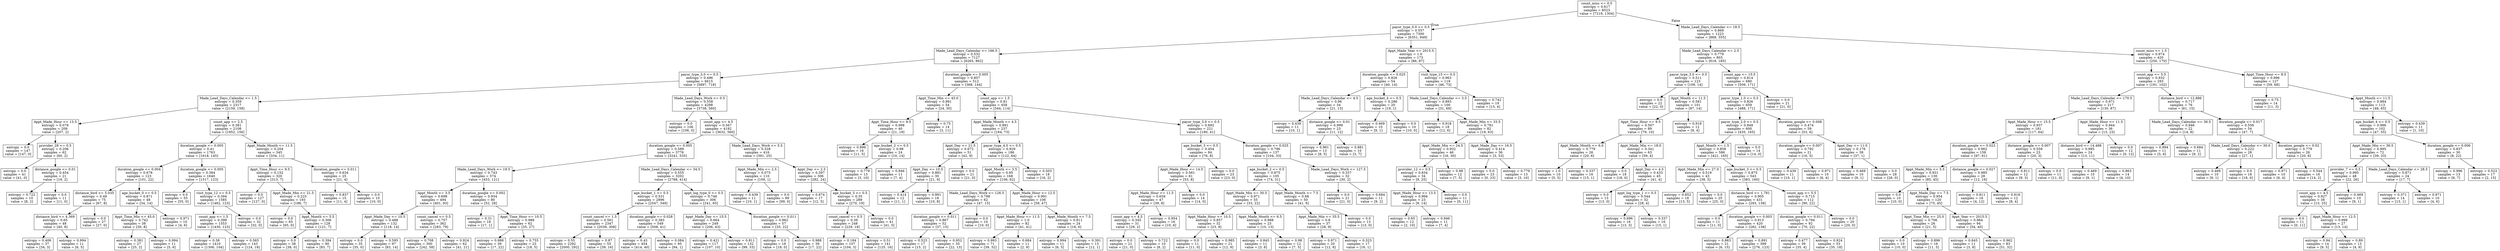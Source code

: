 digraph Tree {
node [shape=box] ;
0 [label="count_miss <= 0.5\nentropy = 0.617\nsamples = 8523\nvalue = [7219, 1304]"] ;
1 [label="payor_type_0.0 <= 0.5\nentropy = 0.557\nsamples = 7300\nvalue = [6351, 949]"] ;
0 -> 1 [labeldistance=2.5, labelangle=45, headlabel="True"] ;
2 [label="Made_Lead_Days_Calendar <= 166.5\nentropy = 0.532\nsamples = 7127\nvalue = [6265, 862]"] ;
1 -> 2 ;
3 [label="payor_type_3.0 <= 0.5\nentropy = 0.496\nsamples = 6615\nvalue = [5897, 718]"] ;
2 -> 3 ;
4 [label="Made_Lead_Days_Calendar <= 1.5\nentropy = 0.359\nsamples = 2317\nvalue = [2159, 158]"] ;
3 -> 4 ;
5 [label="Appt_Made_Hour <= 13.5\nentropy = 0.078\nsamples = 209\nvalue = [207, 2]"] ;
4 -> 5 ;
6 [label="entropy = 0.0\nsamples = 147\nvalue = [147, 0]"] ;
5 -> 6 ;
7 [label="provider_28 <= 0.5\nentropy = 0.206\nsamples = 62\nvalue = [60, 2]"] ;
5 -> 7 ;
8 [label="entropy = 0.0\nsamples = 41\nvalue = [41, 0]"] ;
7 -> 8 ;
9 [label="distance_google <= 0.01\nentropy = 0.454\nsamples = 21\nvalue = [19, 2]"] ;
7 -> 9 ;
10 [label="entropy = 0.722\nsamples = 10\nvalue = [8, 2]"] ;
9 -> 10 ;
11 [label="entropy = 0.0\nsamples = 11\nvalue = [11, 0]"] ;
9 -> 11 ;
12 [label="count_app <= 2.5\nentropy = 0.381\nsamples = 2108\nvalue = [1952, 156]"] ;
4 -> 12 ;
13 [label="duration_google <= 0.005\nentropy = 0.41\nsamples = 1763\nvalue = [1618, 145]"] ;
12 -> 13 ;
14 [label="duration_google <= 0.004\nentropy = 0.678\nsamples = 123\nvalue = [101, 22]"] ;
13 -> 14 ;
15 [label="distance_bird <= 5.035\nentropy = 0.49\nsamples = 75\nvalue = [67, 8]"] ;
14 -> 15 ;
16 [label="distance_bird <= 4.369\nentropy = 0.65\nsamples = 48\nvalue = [40, 8]"] ;
15 -> 16 ;
17 [label="entropy = 0.406\nsamples = 37\nvalue = [34, 3]"] ;
16 -> 17 ;
18 [label="entropy = 0.994\nsamples = 11\nvalue = [6, 5]"] ;
16 -> 18 ;
19 [label="entropy = 0.0\nsamples = 27\nvalue = [27, 0]"] ;
15 -> 19 ;
20 [label="age_bucket_0 <= 0.5\nentropy = 0.871\nsamples = 48\nvalue = [34, 14]"] ;
14 -> 20 ;
21 [label="Appt_Time_Min <= 45.0\nentropy = 0.742\nsamples = 38\nvalue = [30, 8]"] ;
20 -> 21 ;
22 [label="entropy = 0.381\nsamples = 27\nvalue = [25, 2]"] ;
21 -> 22 ;
23 [label="entropy = 0.994\nsamples = 11\nvalue = [5, 6]"] ;
21 -> 23 ;
24 [label="entropy = 0.971\nsamples = 10\nvalue = [4, 6]"] ;
20 -> 24 ;
25 [label="duration_google <= 0.005\nentropy = 0.384\nsamples = 1640\nvalue = [1517, 123]"] ;
13 -> 25 ;
26 [label="entropy = 0.0\nsamples = 55\nvalue = [55, 0]"] ;
25 -> 26 ;
27 [label="visit_type_12 <= 0.5\nentropy = 0.394\nsamples = 1585\nvalue = [1462, 123]"] ;
25 -> 27 ;
28 [label="count_app <= 1.5\nentropy = 0.399\nsamples = 1553\nvalue = [1430, 123]"] ;
27 -> 28 ;
29 [label="entropy = 0.38\nsamples = 1410\nvalue = [1306, 104]"] ;
28 -> 29 ;
30 [label="entropy = 0.565\nsamples = 143\nvalue = [124, 19]"] ;
28 -> 30 ;
31 [label="entropy = 0.0\nsamples = 32\nvalue = [32, 0]"] ;
27 -> 31 ;
32 [label="Appt_Made_Month <= 11.5\nentropy = 0.204\nsamples = 345\nvalue = [334, 11]"] ;
12 -> 32 ;
33 [label="Appt_Time_Hour <= 9.5\nentropy = 0.152\nsamples = 320\nvalue = [313, 7]"] ;
32 -> 33 ;
34 [label="entropy = 0.0\nsamples = 127\nvalue = [127, 0]"] ;
33 -> 34 ;
35 [label="Appt_Made_Min <= 21.5\nentropy = 0.225\nsamples = 193\nvalue = [186, 7]"] ;
33 -> 35 ;
36 [label="entropy = 0.0\nsamples = 65\nvalue = [65, 0]"] ;
35 -> 36 ;
37 [label="Appt_Month <= 5.5\nentropy = 0.306\nsamples = 128\nvalue = [121, 7]"] ;
35 -> 37 ;
38 [label="entropy = 0.0\nsamples = 38\nvalue = [38, 0]"] ;
37 -> 38 ;
39 [label="entropy = 0.394\nsamples = 90\nvalue = [83, 7]"] ;
37 -> 39 ;
40 [label="duration_google <= 0.011\nentropy = 0.634\nsamples = 25\nvalue = [21, 4]"] ;
32 -> 40 ;
41 [label="entropy = 0.837\nsamples = 15\nvalue = [11, 4]"] ;
40 -> 41 ;
42 [label="entropy = 0.0\nsamples = 10\nvalue = [10, 0]"] ;
40 -> 42 ;
43 [label="Made_Lead_Days_Work <= 0.5\nentropy = 0.558\nsamples = 4298\nvalue = [3738, 560]"] ;
3 -> 43 ;
44 [label="entropy = 0.0\nsamples = 106\nvalue = [106, 0]"] ;
43 -> 44 ;
45 [label="count_app <= 4.5\nentropy = 0.567\nsamples = 4192\nvalue = [3632, 560]"] ;
43 -> 45 ;
46 [label="duration_google <= 0.005\nentropy = 0.589\nsamples = 3776\nvalue = [3241, 535]"] ;
45 -> 46 ;
47 [label="Made_Lead_Days_Work <= 19.5\nentropy = 0.743\nsamples = 574\nvalue = [453, 121]"] ;
46 -> 47 ;
48 [label="Appt_Month <= 3.5\nentropy = 0.698\nsamples = 494\nvalue = [401, 93]"] ;
47 -> 48 ;
49 [label="Appt_Made_Day <= 10.5\nentropy = 0.488\nsamples = 132\nvalue = [118, 14]"] ;
48 -> 49 ;
50 [label="entropy = 0.0\nsamples = 35\nvalue = [35, 0]"] ;
49 -> 50 ;
51 [label="entropy = 0.595\nsamples = 97\nvalue = [83, 14]"] ;
49 -> 51 ;
52 [label="count_cancel <= 0.5\nentropy = 0.757\nsamples = 362\nvalue = [283, 79]"] ;
48 -> 52 ;
53 [label="entropy = 0.708\nsamples = 300\nvalue = [242, 58]"] ;
52 -> 53 ;
54 [label="entropy = 0.924\nsamples = 62\nvalue = [41, 21]"] ;
52 -> 54 ;
55 [label="duration_google <= 0.002\nentropy = 0.934\nsamples = 80\nvalue = [52, 28]"] ;
47 -> 55 ;
56 [label="entropy = 0.31\nsamples = 18\nvalue = [17, 1]"] ;
55 -> 56 ;
57 [label="Appt_Time_Hour <= 10.5\nentropy = 0.988\nsamples = 62\nvalue = [35, 27]"] ;
55 -> 57 ;
58 [label="entropy = 0.988\nsamples = 39\nvalue = [17, 22]"] ;
57 -> 58 ;
59 [label="entropy = 0.755\nsamples = 23\nvalue = [18, 5]"] ;
57 -> 59 ;
60 [label="Made_Lead_Days_Calendar <= 34.5\nentropy = 0.555\nsamples = 3202\nvalue = [2788, 414]"] ;
46 -> 60 ;
61 [label="age_bucket_1 <= 0.5\nentropy = 0.531\nsamples = 2896\nvalue = [2547, 349]"] ;
60 -> 61 ;
62 [label="count_cancel <= 1.5\nentropy = 0.561\nsamples = 2347\nvalue = [2039, 308]"] ;
61 -> 62 ;
63 [label="entropy = 0.55\nsamples = 2292\nvalue = [2000, 292]"] ;
62 -> 63 ;
64 [label="entropy = 0.87\nsamples = 55\nvalue = [39, 16]"] ;
62 -> 64 ;
65 [label="duration_google <= 0.028\nentropy = 0.383\nsamples = 549\nvalue = [508, 41]"] ;
61 -> 65 ;
66 [label="entropy = 0.43\nsamples = 454\nvalue = [414, 40]"] ;
65 -> 66 ;
67 [label="entropy = 0.084\nsamples = 95\nvalue = [94, 1]"] ;
65 -> 67 ;
68 [label="appt_log_type_0 <= 0.5\nentropy = 0.746\nsamples = 306\nvalue = [241, 65]"] ;
60 -> 68 ;
69 [label="Appt_Made_Day <= 15.5\nentropy = 0.664\nsamples = 249\nvalue = [206, 43]"] ;
68 -> 69 ;
70 [label="entropy = 0.421\nsamples = 117\nvalue = [107, 10]"] ;
69 -> 70 ;
71 [label="entropy = 0.811\nsamples = 132\nvalue = [99, 33]"] ;
69 -> 71 ;
72 [label="duration_google <= 0.011\nentropy = 0.962\nsamples = 57\nvalue = [35, 22]"] ;
68 -> 72 ;
73 [label="entropy = 0.0\nsamples = 18\nvalue = [18, 0]"] ;
72 -> 73 ;
74 [label="entropy = 0.988\nsamples = 39\nvalue = [17, 22]"] ;
72 -> 74 ;
75 [label="Made_Lead_Days_Work <= 5.5\nentropy = 0.328\nsamples = 416\nvalue = [391, 25]"] ;
45 -> 75 ;
76 [label="Appt_Made_Min <= 2.5\nentropy = 0.075\nsamples = 110\nvalue = [109, 1]"] ;
75 -> 76 ;
77 [label="entropy = 0.439\nsamples = 11\nvalue = [10, 1]"] ;
76 -> 77 ;
78 [label="entropy = 0.0\nsamples = 99\nvalue = [99, 0]"] ;
76 -> 78 ;
79 [label="Appt_Day <= 2.5\nentropy = 0.397\nsamples = 306\nvalue = [282, 24]"] ;
75 -> 79 ;
80 [label="entropy = 0.874\nsamples = 17\nvalue = [12, 5]"] ;
79 -> 80 ;
81 [label="age_bucket_3 <= 0.5\nentropy = 0.35\nsamples = 289\nvalue = [270, 19]"] ;
79 -> 81 ;
82 [label="count_cancel <= 0.5\nentropy = 0.39\nsamples = 248\nvalue = [229, 19]"] ;
81 -> 82 ;
83 [label="entropy = 0.184\nsamples = 107\nvalue = [104, 3]"] ;
82 -> 83 ;
84 [label="entropy = 0.51\nsamples = 141\nvalue = [125, 16]"] ;
82 -> 84 ;
85 [label="entropy = 0.0\nsamples = 41\nvalue = [41, 0]"] ;
81 -> 85 ;
86 [label="duration_google <= 0.005\nentropy = 0.857\nsamples = 512\nvalue = [368, 144]"] ;
2 -> 86 ;
87 [label="Appt_Time_Min <= 45.0\nentropy = 0.991\nsamples = 54\nvalue = [24, 30]"] ;
86 -> 87 ;
88 [label="Appt_Time_Hour <= 9.5\nentropy = 0.998\nsamples = 40\nvalue = [21, 19]"] ;
87 -> 88 ;
89 [label="entropy = 0.896\nsamples = 16\nvalue = [11, 5]"] ;
88 -> 89 ;
90 [label="age_bucket_2 <= 0.5\nentropy = 0.98\nsamples = 24\nvalue = [10, 14]"] ;
88 -> 90 ;
91 [label="entropy = 0.779\nsamples = 13\nvalue = [3, 10]"] ;
90 -> 91 ;
92 [label="entropy = 0.946\nsamples = 11\nvalue = [7, 4]"] ;
90 -> 92 ;
93 [label="entropy = 0.75\nsamples = 14\nvalue = [3, 11]"] ;
87 -> 93 ;
94 [label="count_app <= 1.5\nentropy = 0.81\nsamples = 458\nvalue = [344, 114]"] ;
86 -> 94 ;
95 [label="Appt_Made_Month <= 4.5\nentropy = 0.891\nsamples = 237\nvalue = [164, 73]"] ;
94 -> 95 ;
96 [label="Appt_Day <= 21.5\nentropy = 0.672\nsamples = 51\nvalue = [42, 9]"] ;
95 -> 96 ;
97 [label="Appt_Day <= 10.5\nentropy = 0.881\nsamples = 30\nvalue = [21, 9]"] ;
96 -> 97 ;
98 [label="entropy = 0.414\nsamples = 12\nvalue = [11, 1]"] ;
97 -> 98 ;
99 [label="entropy = 0.991\nsamples = 18\nvalue = [10, 8]"] ;
97 -> 99 ;
100 [label="entropy = 0.0\nsamples = 21\nvalue = [21, 0]"] ;
96 -> 100 ;
101 [label="payor_type_4.0 <= 0.5\nentropy = 0.929\nsamples = 186\nvalue = [122, 64]"] ;
95 -> 101 ;
102 [label="Appt_Month <= 3.5\nentropy = 0.95\nsamples = 168\nvalue = [106, 62]"] ;
101 -> 102 ;
103 [label="Made_Lead_Days_Work <= 126.5\nentropy = 0.798\nsamples = 62\nvalue = [47, 15]"] ;
102 -> 103 ;
104 [label="duration_google <= 0.011\nentropy = 0.867\nsamples = 52\nvalue = [37, 15]"] ;
103 -> 104 ;
105 [label="entropy = 0.523\nsamples = 17\nvalue = [15, 2]"] ;
104 -> 105 ;
106 [label="entropy = 0.952\nsamples = 35\nvalue = [22, 13]"] ;
104 -> 106 ;
107 [label="entropy = 0.0\nsamples = 10\nvalue = [10, 0]"] ;
103 -> 107 ;
108 [label="Appt_Made_Hour <= 12.5\nentropy = 0.991\nsamples = 106\nvalue = [59, 47]"] ;
102 -> 108 ;
109 [label="Appt_Made_Hour <= 11.5\nentropy = 1.0\nsamples = 82\nvalue = [41, 41]"] ;
108 -> 109 ;
110 [label="entropy = 0.993\nsamples = 71\nvalue = [39, 32]"] ;
109 -> 110 ;
111 [label="entropy = 0.684\nsamples = 11\nvalue = [2, 9]"] ;
109 -> 111 ;
112 [label="Appt_Made_Month <= 7.5\nentropy = 0.811\nsamples = 24\nvalue = [18, 6]"] ;
108 -> 112 ;
113 [label="entropy = 0.994\nsamples = 11\nvalue = [6, 5]"] ;
112 -> 113 ;
114 [label="entropy = 0.391\nsamples = 13\nvalue = [12, 1]"] ;
112 -> 114 ;
115 [label="entropy = 0.503\nsamples = 18\nvalue = [16, 2]"] ;
101 -> 115 ;
116 [label="payor_type_3.0 <= 0.5\nentropy = 0.692\nsamples = 221\nvalue = [180, 41]"] ;
94 -> 116 ;
117 [label="age_bucket_3 <= 0.5\nentropy = 0.454\nsamples = 84\nvalue = [76, 8]"] ;
116 -> 117 ;
118 [label="Appt_Made_Hour <= 14.5\nentropy = 0.561\nsamples = 61\nvalue = [53, 8]"] ;
117 -> 118 ;
119 [label="Appt_Made_Hour <= 11.5\nentropy = 0.658\nsamples = 47\nvalue = [39, 8]"] ;
118 -> 119 ;
120 [label="count_app <= 4.5\nentropy = 0.345\nsamples = 31\nvalue = [29, 2]"] ;
119 -> 120 ;
121 [label="entropy = 0.0\nsamples = 21\nvalue = [21, 0]"] ;
120 -> 121 ;
122 [label="entropy = 0.722\nsamples = 10\nvalue = [8, 2]"] ;
120 -> 122 ;
123 [label="entropy = 0.954\nsamples = 16\nvalue = [10, 6]"] ;
119 -> 123 ;
124 [label="entropy = 0.0\nsamples = 14\nvalue = [14, 0]"] ;
118 -> 124 ;
125 [label="entropy = 0.0\nsamples = 23\nvalue = [23, 0]"] ;
117 -> 125 ;
126 [label="duration_google <= 0.025\nentropy = 0.796\nsamples = 137\nvalue = [104, 33]"] ;
116 -> 126 ;
127 [label="age_bucket_2 <= 0.5\nentropy = 0.875\nsamples = 105\nvalue = [74, 31]"] ;
126 -> 127 ;
128 [label="Appt_Made_Min <= 30.5\nentropy = 0.971\nsamples = 55\nvalue = [33, 22]"] ;
127 -> 128 ;
129 [label="Appt_Made_Hour <= 10.5\nentropy = 0.857\nsamples = 32\nvalue = [23, 9]"] ;
128 -> 129 ;
130 [label="entropy = 0.0\nsamples = 11\nvalue = [11, 0]"] ;
129 -> 130 ;
131 [label="entropy = 0.985\nsamples = 21\nvalue = [12, 9]"] ;
129 -> 131 ;
132 [label="Appt_Made_Month <= 6.5\nentropy = 0.988\nsamples = 23\nvalue = [10, 13]"] ;
128 -> 132 ;
133 [label="entropy = 0.845\nsamples = 11\nvalue = [3, 8]"] ;
132 -> 133 ;
134 [label="entropy = 0.98\nsamples = 12\nvalue = [7, 5]"] ;
132 -> 134 ;
135 [label="Appt_Made_Month <= 7.5\nentropy = 0.68\nsamples = 50\nvalue = [41, 9]"] ;
127 -> 135 ;
136 [label="Appt_Made_Min <= 35.5\nentropy = 0.8\nsamples = 37\nvalue = [28, 9]"] ;
135 -> 136 ;
137 [label="entropy = 0.971\nsamples = 20\nvalue = [12, 8]"] ;
136 -> 137 ;
138 [label="entropy = 0.323\nsamples = 17\nvalue = [16, 1]"] ;
136 -> 138 ;
139 [label="entropy = 0.0\nsamples = 13\nvalue = [13, 0]"] ;
135 -> 139 ;
140 [label="Made_Lead_Days_Work <= 127.5\nentropy = 0.337\nsamples = 32\nvalue = [30, 2]"] ;
126 -> 140 ;
141 [label="entropy = 0.0\nsamples = 21\nvalue = [21, 0]"] ;
140 -> 141 ;
142 [label="entropy = 0.684\nsamples = 11\nvalue = [9, 2]"] ;
140 -> 142 ;
143 [label="Appt_Made_Year <= 2015.5\nentropy = 1.0\nsamples = 173\nvalue = [86, 87]"] ;
1 -> 143 ;
144 [label="duration_google <= 0.025\nentropy = 0.826\nsamples = 54\nvalue = [40, 14]"] ;
143 -> 144 ;
145 [label="Made_Lead_Days_Calendar <= 4.5\nentropy = 0.96\nsamples = 34\nvalue = [21, 13]"] ;
144 -> 145 ;
146 [label="entropy = 0.439\nsamples = 11\nvalue = [10, 1]"] ;
145 -> 146 ;
147 [label="distance_google <= 0.01\nentropy = 0.999\nsamples = 23\nvalue = [11, 12]"] ;
145 -> 147 ;
148 [label="entropy = 0.961\nsamples = 13\nvalue = [8, 5]"] ;
147 -> 148 ;
149 [label="entropy = 0.881\nsamples = 10\nvalue = [3, 7]"] ;
147 -> 149 ;
150 [label="age_bucket_4 <= 0.5\nentropy = 0.286\nsamples = 20\nvalue = [19, 1]"] ;
144 -> 150 ;
151 [label="entropy = 0.469\nsamples = 10\nvalue = [9, 1]"] ;
150 -> 151 ;
152 [label="entropy = 0.0\nsamples = 10\nvalue = [10, 0]"] ;
150 -> 152 ;
153 [label="visit_type_15 <= 0.5\nentropy = 0.963\nsamples = 119\nvalue = [46, 73]"] ;
143 -> 153 ;
154 [label="Made_Lead_Days_Calendar <= 3.5\nentropy = 0.893\nsamples = 100\nvalue = [31, 69]"] ;
153 -> 154 ;
155 [label="entropy = 0.918\nsamples = 18\nvalue = [12, 6]"] ;
154 -> 155 ;
156 [label="Appt_Made_Min <= 33.5\nentropy = 0.781\nsamples = 82\nvalue = [19, 63]"] ;
154 -> 156 ;
157 [label="Appt_Made_Min <= 24.5\nentropy = 0.932\nsamples = 46\nvalue = [16, 30]"] ;
156 -> 157 ;
158 [label="provider_12 <= 0.5\nentropy = 0.834\nsamples = 34\nvalue = [9, 25]"] ;
157 -> 158 ;
159 [label="Appt_Made_Hour <= 13.5\nentropy = 0.966\nsamples = 23\nvalue = [9, 14]"] ;
158 -> 159 ;
160 [label="entropy = 0.65\nsamples = 12\nvalue = [2, 10]"] ;
159 -> 160 ;
161 [label="entropy = 0.946\nsamples = 11\nvalue = [7, 4]"] ;
159 -> 161 ;
162 [label="entropy = 0.0\nsamples = 11\nvalue = [0, 11]"] ;
158 -> 162 ;
163 [label="entropy = 0.98\nsamples = 12\nvalue = [7, 5]"] ;
157 -> 163 ;
164 [label="Appt_Made_Day <= 16.5\nentropy = 0.414\nsamples = 36\nvalue = [3, 33]"] ;
156 -> 164 ;
165 [label="entropy = 0.0\nsamples = 23\nvalue = [0, 23]"] ;
164 -> 165 ;
166 [label="entropy = 0.779\nsamples = 13\nvalue = [3, 10]"] ;
164 -> 166 ;
167 [label="entropy = 0.742\nsamples = 19\nvalue = [15, 4]"] ;
153 -> 167 ;
168 [label="Made_Lead_Days_Calendar <= 18.5\nentropy = 0.869\nsamples = 1223\nvalue = [868, 355]"] ;
0 -> 168 [labeldistance=2.5, labelangle=-45, headlabel="False"] ;
169 [label="Made_Lead_Days_Calendar <= 2.5\nentropy = 0.779\nsamples = 803\nvalue = [618, 185]"] ;
168 -> 169 ;
170 [label="payor_type_3.0 <= 0.5\nentropy = 0.511\nsamples = 123\nvalue = [109, 14]"] ;
169 -> 170 ;
171 [label="entropy = 0.0\nsamples = 22\nvalue = [22, 0]"] ;
170 -> 171 ;
172 [label="Appt_Month <= 11.5\nentropy = 0.581\nsamples = 101\nvalue = [87, 14]"] ;
170 -> 172 ;
173 [label="Appt_Time_Hour <= 9.5\nentropy = 0.507\nsamples = 89\nvalue = [79, 10]"] ;
172 -> 173 ;
174 [label="Appt_Made_Month <= 6.0\nentropy = 0.779\nsamples = 26\nvalue = [20, 6]"] ;
173 -> 174 ;
175 [label="entropy = 1.0\nsamples = 10\nvalue = [5, 5]"] ;
174 -> 175 ;
176 [label="entropy = 0.337\nsamples = 16\nvalue = [15, 1]"] ;
174 -> 176 ;
177 [label="Appt_Made_Min <= 18.0\nentropy = 0.341\nsamples = 63\nvalue = [59, 4]"] ;
173 -> 177 ;
178 [label="entropy = 0.0\nsamples = 18\nvalue = [18, 0]"] ;
177 -> 178 ;
179 [label="Appt_Day <= 4.5\nentropy = 0.433\nsamples = 45\nvalue = [41, 4]"] ;
177 -> 179 ;
180 [label="entropy = 0.0\nsamples = 13\nvalue = [13, 0]"] ;
179 -> 180 ;
181 [label="appt_log_type_1 <= 0.5\nentropy = 0.544\nsamples = 32\nvalue = [28, 4]"] ;
179 -> 181 ;
182 [label="entropy = 0.696\nsamples = 16\nvalue = [13, 3]"] ;
181 -> 182 ;
183 [label="entropy = 0.337\nsamples = 16\nvalue = [15, 1]"] ;
181 -> 183 ;
184 [label="entropy = 0.918\nsamples = 12\nvalue = [8, 4]"] ;
172 -> 184 ;
185 [label="count_app <= 15.5\nentropy = 0.814\nsamples = 680\nvalue = [509, 171]"] ;
169 -> 185 ;
186 [label="payor_type_1.0 <= 0.5\nentropy = 0.826\nsamples = 659\nvalue = [488, 171]"] ;
185 -> 186 ;
187 [label="payor_type_2.0 <= 0.5\nentropy = 0.849\nsamples = 600\nvalue = [435, 165]"] ;
186 -> 187 ;
188 [label="Appt_Month <= 1.5\nentropy = 0.858\nsamples = 586\nvalue = [421, 165]"] ;
187 -> 188 ;
189 [label="Appt_Made_Min <= 27.0\nentropy = 0.519\nsamples = 43\nvalue = [38, 5]"] ;
188 -> 189 ;
190 [label="entropy = 0.852\nsamples = 18\nvalue = [13, 5]"] ;
189 -> 190 ;
191 [label="entropy = 0.0\nsamples = 25\nvalue = [25, 0]"] ;
189 -> 191 ;
192 [label="age_bucket_3 <= 0.5\nentropy = 0.875\nsamples = 543\nvalue = [383, 160]"] ;
188 -> 192 ;
193 [label="distance_bird <= 1.781\nentropy = 0.905\nsamples = 431\nvalue = [293, 138]"] ;
192 -> 193 ;
194 [label="entropy = 0.0\nsamples = 11\nvalue = [11, 0]"] ;
193 -> 194 ;
195 [label="duration_google <= 0.003\nentropy = 0.913\nsamples = 420\nvalue = [282, 138]"] ;
193 -> 195 ;
196 [label="entropy = 0.863\nsamples = 21\nvalue = [6, 15]"] ;
195 -> 196 ;
197 [label="entropy = 0.891\nsamples = 399\nvalue = [276, 123]"] ;
195 -> 197 ;
198 [label="count_app <= 5.5\nentropy = 0.715\nsamples = 112\nvalue = [90, 22]"] ;
192 -> 198 ;
199 [label="duration_google <= 0.011\nentropy = 0.794\nsamples = 92\nvalue = [70, 22]"] ;
198 -> 199 ;
200 [label="entropy = 0.477\nsamples = 39\nvalue = [35, 4]"] ;
199 -> 200 ;
201 [label="entropy = 0.924\nsamples = 53\nvalue = [35, 18]"] ;
199 -> 201 ;
202 [label="entropy = 0.0\nsamples = 20\nvalue = [20, 0]"] ;
198 -> 202 ;
203 [label="entropy = 0.0\nsamples = 14\nvalue = [14, 0]"] ;
187 -> 203 ;
204 [label="duration_google <= 0.008\nentropy = 0.474\nsamples = 59\nvalue = [53, 6]"] ;
186 -> 204 ;
205 [label="duration_google <= 0.007\nentropy = 0.792\nsamples = 21\nvalue = [16, 5]"] ;
204 -> 205 ;
206 [label="entropy = 0.439\nsamples = 11\nvalue = [10, 1]"] ;
205 -> 206 ;
207 [label="entropy = 0.971\nsamples = 10\nvalue = [6, 4]"] ;
205 -> 207 ;
208 [label="Appt_Day <= 11.0\nentropy = 0.176\nsamples = 38\nvalue = [37, 1]"] ;
204 -> 208 ;
209 [label="entropy = 0.469\nsamples = 10\nvalue = [9, 1]"] ;
208 -> 209 ;
210 [label="entropy = 0.0\nsamples = 28\nvalue = [28, 0]"] ;
208 -> 210 ;
211 [label="entropy = 0.0\nsamples = 21\nvalue = [21, 0]"] ;
185 -> 211 ;
212 [label="count_miss <= 1.5\nentropy = 0.974\nsamples = 420\nvalue = [250, 170]"] ;
168 -> 212 ;
213 [label="count_app <= 5.5\nentropy = 0.932\nsamples = 293\nvalue = [191, 102]"] ;
212 -> 213 ;
214 [label="Made_Lead_Days_Calendar <= 170.5\nentropy = 0.971\nsamples = 217\nvalue = [130, 87]"] ;
213 -> 214 ;
215 [label="Appt_Made_Hour <= 15.5\nentropy = 0.937\nsamples = 181\nvalue = [117, 64]"] ;
214 -> 215 ;
216 [label="duration_google <= 0.023\nentropy = 0.962\nsamples = 158\nvalue = [97, 61]"] ;
215 -> 216 ;
217 [label="Appt_Made_Min <= 5.5\nentropy = 0.931\nsamples = 130\nvalue = [85, 45]"] ;
216 -> 217 ;
218 [label="entropy = 0.0\nsamples = 10\nvalue = [10, 0]"] ;
217 -> 218 ;
219 [label="Appt_Made_Day <= 7.5\nentropy = 0.954\nsamples = 120\nvalue = [75, 45]"] ;
217 -> 219 ;
220 [label="Appt_Time_Min <= 25.0\nentropy = 0.706\nsamples = 26\nvalue = [21, 5]"] ;
219 -> 220 ;
221 [label="entropy = 0.0\nsamples = 10\nvalue = [10, 0]"] ;
220 -> 221 ;
222 [label="entropy = 0.896\nsamples = 16\nvalue = [11, 5]"] ;
220 -> 222 ;
223 [label="Appt_Year <= 2015.5\nentropy = 0.984\nsamples = 94\nvalue = [54, 40]"] ;
219 -> 223 ;
224 [label="entropy = 0.845\nsamples = 11\nvalue = [3, 8]"] ;
223 -> 224 ;
225 [label="entropy = 0.962\nsamples = 83\nvalue = [51, 32]"] ;
223 -> 225 ;
226 [label="distance_google <= 0.027\nentropy = 0.985\nsamples = 28\nvalue = [12, 16]"] ;
216 -> 226 ;
227 [label="entropy = 0.811\nsamples = 16\nvalue = [4, 12]"] ;
226 -> 227 ;
228 [label="entropy = 0.918\nsamples = 12\nvalue = [8, 4]"] ;
226 -> 228 ;
229 [label="distance_google <= 0.007\nentropy = 0.559\nsamples = 23\nvalue = [20, 3]"] ;
215 -> 229 ;
230 [label="entropy = 0.811\nsamples = 12\nvalue = [9, 3]"] ;
229 -> 230 ;
231 [label="entropy = 0.0\nsamples = 11\nvalue = [11, 0]"] ;
229 -> 231 ;
232 [label="Appt_Made_Hour <= 11.5\nentropy = 0.944\nsamples = 36\nvalue = [13, 23]"] ;
214 -> 232 ;
233 [label="distance_bird <= 14.488\nentropy = 0.995\nsamples = 24\nvalue = [13, 11]"] ;
232 -> 233 ;
234 [label="entropy = 0.469\nsamples = 10\nvalue = [9, 1]"] ;
233 -> 234 ;
235 [label="entropy = 0.863\nsamples = 14\nvalue = [4, 10]"] ;
233 -> 235 ;
236 [label="entropy = 0.0\nsamples = 12\nvalue = [0, 12]"] ;
232 -> 236 ;
237 [label="distance_bird <= 12.886\nentropy = 0.717\nsamples = 76\nvalue = [61, 15]"] ;
213 -> 237 ;
238 [label="Made_Lead_Days_Calendar <= 36.5\nentropy = 0.946\nsamples = 22\nvalue = [14, 8]"] ;
237 -> 238 ;
239 [label="entropy = 0.994\nsamples = 11\nvalue = [5, 6]"] ;
238 -> 239 ;
240 [label="entropy = 0.684\nsamples = 11\nvalue = [9, 2]"] ;
238 -> 240 ;
241 [label="duration_google <= 0.017\nentropy = 0.556\nsamples = 54\nvalue = [47, 7]"] ;
237 -> 241 ;
242 [label="Made_Lead_Days_Calendar <= 30.0\nentropy = 0.222\nsamples = 28\nvalue = [27, 1]"] ;
241 -> 242 ;
243 [label="entropy = 0.469\nsamples = 10\nvalue = [9, 1]"] ;
242 -> 243 ;
244 [label="entropy = 0.0\nsamples = 18\nvalue = [18, 0]"] ;
242 -> 244 ;
245 [label="duration_google <= 0.02\nentropy = 0.779\nsamples = 26\nvalue = [20, 6]"] ;
241 -> 245 ;
246 [label="entropy = 0.971\nsamples = 10\nvalue = [6, 4]"] ;
245 -> 246 ;
247 [label="entropy = 0.544\nsamples = 16\nvalue = [14, 2]"] ;
245 -> 247 ;
248 [label="Appt_Time_Hour <= 8.5\nentropy = 0.996\nsamples = 127\nvalue = [59, 68]"] ;
212 -> 248 ;
249 [label="entropy = 0.75\nsamples = 14\nvalue = [11, 3]"] ;
248 -> 249 ;
250 [label="Appt_Month <= 11.5\nentropy = 0.984\nsamples = 113\nvalue = [48, 65]"] ;
248 -> 250 ;
251 [label="age_bucket_4 <= 0.5\nentropy = 0.996\nsamples = 102\nvalue = [47, 55]"] ;
250 -> 251 ;
252 [label="Appt_Made_Min <= 36.5\nentropy = 0.995\nsamples = 72\nvalue = [39, 33]"] ;
251 -> 252 ;
253 [label="provider_7 <= 0.5\nentropy = 0.995\nsamples = 48\nvalue = [22, 26]"] ;
252 -> 253 ;
254 [label="count_app <= 4.5\nentropy = 0.927\nsamples = 38\nvalue = [13, 25]"] ;
253 -> 254 ;
255 [label="entropy = 0.0\nsamples = 11\nvalue = [0, 11]"] ;
254 -> 255 ;
256 [label="Appt_Made_Hour <= 12.5\nentropy = 0.999\nsamples = 27\nvalue = [13, 14]"] ;
254 -> 256 ;
257 [label="entropy = 0.94\nsamples = 14\nvalue = [9, 5]"] ;
256 -> 257 ;
258 [label="entropy = 0.89\nsamples = 13\nvalue = [4, 9]"] ;
256 -> 258 ;
259 [label="entropy = 0.469\nsamples = 10\nvalue = [9, 1]"] ;
253 -> 259 ;
260 [label="Made_Lead_Days_Calendar <= 28.5\nentropy = 0.871\nsamples = 24\nvalue = [17, 7]"] ;
252 -> 260 ;
261 [label="entropy = 0.371\nsamples = 14\nvalue = [13, 1]"] ;
260 -> 261 ;
262 [label="entropy = 0.971\nsamples = 10\nvalue = [4, 6]"] ;
260 -> 262 ;
263 [label="duration_google <= 0.006\nentropy = 0.837\nsamples = 30\nvalue = [8, 22]"] ;
251 -> 263 ;
264 [label="entropy = 0.996\nsamples = 13\nvalue = [6, 7]"] ;
263 -> 264 ;
265 [label="entropy = 0.523\nsamples = 17\nvalue = [2, 15]"] ;
263 -> 265 ;
266 [label="entropy = 0.439\nsamples = 11\nvalue = [1, 10]"] ;
250 -> 266 ;
}
